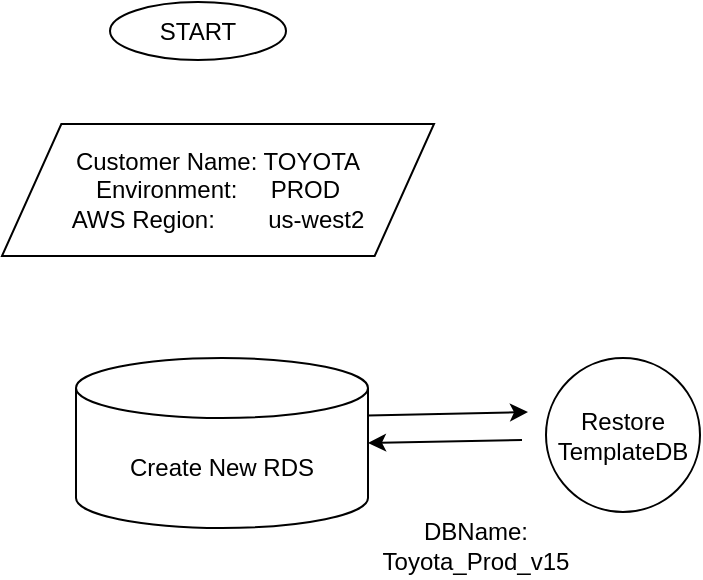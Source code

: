 <mxfile version="26.2.14">
  <diagram id="C5RBs43oDa-KdzZeNtuy" name="Page-1">
    <mxGraphModel dx="925" dy="500" grid="0" gridSize="10" guides="1" tooltips="1" connect="1" arrows="1" fold="1" page="1" pageScale="1" pageWidth="827" pageHeight="1169" math="0" shadow="0">
      <root>
        <mxCell id="WIyWlLk6GJQsqaUBKTNV-0" />
        <mxCell id="WIyWlLk6GJQsqaUBKTNV-1" parent="WIyWlLk6GJQsqaUBKTNV-0" />
        <mxCell id="je9AxxynNqr57Z2h_HMl-0" value="START" style="ellipse;whiteSpace=wrap;html=1;" vertex="1" parent="WIyWlLk6GJQsqaUBKTNV-1">
          <mxGeometry x="334" y="43" width="88" height="29" as="geometry" />
        </mxCell>
        <mxCell id="je9AxxynNqr57Z2h_HMl-1" value="Customer Name: TOYOTA&lt;div&gt;Environment:&amp;nbsp; &amp;nbsp; &amp;nbsp;PROD&lt;/div&gt;&lt;div&gt;AWS Region:&amp;nbsp; &amp;nbsp; &amp;nbsp; &amp;nbsp; us-west2&lt;/div&gt;" style="shape=parallelogram;perimeter=parallelogramPerimeter;whiteSpace=wrap;html=1;fixedSize=1;size=29.667;" vertex="1" parent="WIyWlLk6GJQsqaUBKTNV-1">
          <mxGeometry x="280" y="104" width="216" height="66" as="geometry" />
        </mxCell>
        <mxCell id="je9AxxynNqr57Z2h_HMl-2" value="Create New RDS" style="shape=cylinder3;whiteSpace=wrap;html=1;boundedLbl=1;backgroundOutline=1;size=15;" vertex="1" parent="WIyWlLk6GJQsqaUBKTNV-1">
          <mxGeometry x="317" y="221" width="146" height="85" as="geometry" />
        </mxCell>
        <mxCell id="je9AxxynNqr57Z2h_HMl-3" value="Restore TemplateDB" style="ellipse;whiteSpace=wrap;html=1;aspect=fixed;" vertex="1" parent="WIyWlLk6GJQsqaUBKTNV-1">
          <mxGeometry x="552" y="221" width="77" height="77" as="geometry" />
        </mxCell>
        <mxCell id="je9AxxynNqr57Z2h_HMl-4" value="" style="endArrow=classic;html=1;rounded=0;exitX=1;exitY=0;exitDx=0;exitDy=28.75;exitPerimeter=0;" edge="1" parent="WIyWlLk6GJQsqaUBKTNV-1" source="je9AxxynNqr57Z2h_HMl-2">
          <mxGeometry width="50" height="50" relative="1" as="geometry">
            <mxPoint x="381" y="306" as="sourcePoint" />
            <mxPoint x="543" y="248" as="targetPoint" />
          </mxGeometry>
        </mxCell>
        <mxCell id="je9AxxynNqr57Z2h_HMl-5" value="" style="endArrow=classic;html=1;rounded=0;entryX=1;entryY=0.5;entryDx=0;entryDy=0;entryPerimeter=0;" edge="1" parent="WIyWlLk6GJQsqaUBKTNV-1" target="je9AxxynNqr57Z2h_HMl-2">
          <mxGeometry width="50" height="50" relative="1" as="geometry">
            <mxPoint x="540" y="262" as="sourcePoint" />
            <mxPoint x="469" y="262" as="targetPoint" />
          </mxGeometry>
        </mxCell>
        <mxCell id="je9AxxynNqr57Z2h_HMl-6" value="DBName:&lt;div&gt;Toyota_Prod_v15&lt;/div&gt;" style="text;html=1;align=center;verticalAlign=middle;whiteSpace=wrap;rounded=0;" vertex="1" parent="WIyWlLk6GJQsqaUBKTNV-1">
          <mxGeometry x="458" y="298" width="118" height="33" as="geometry" />
        </mxCell>
      </root>
    </mxGraphModel>
  </diagram>
</mxfile>

